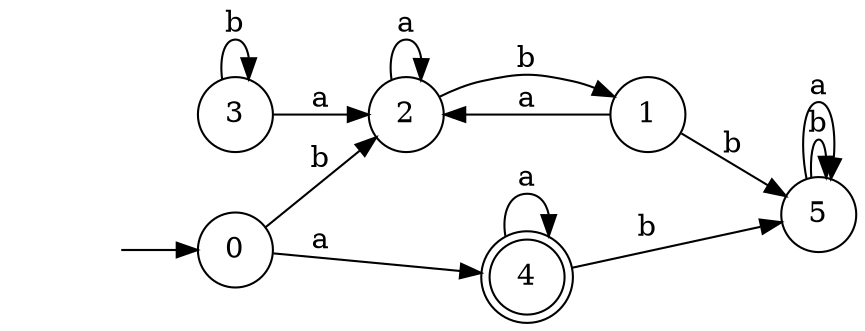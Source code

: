 digraph {
  rankdir=LR;
  0 [label="0", shape = circle];
  0 -> 2 [label="b"];
  0 -> 4 [label="a"];
  1 [label="1", shape = circle];
  1 -> 5 [label="b"];
  1 -> 2 [label="a"];
  2 [label="2", shape = circle];
  2 -> 1 [label="b"];
  2 -> 2 [label="a"];
  3 [label="3", shape = circle];
  3 -> 3 [label="b"];
  3 -> 2 [label="a"];
  4 [label="4", shape = doublecircle];
  4 -> 5 [label="b"];
  4 -> 4 [label="a"];
  5 [label="5", shape = circle];
  5 -> 5 [label="b"];
  5 -> 5 [label="a"];
  6 [label="", shape = plaintext];
  6 -> 0 [label=""];
}
